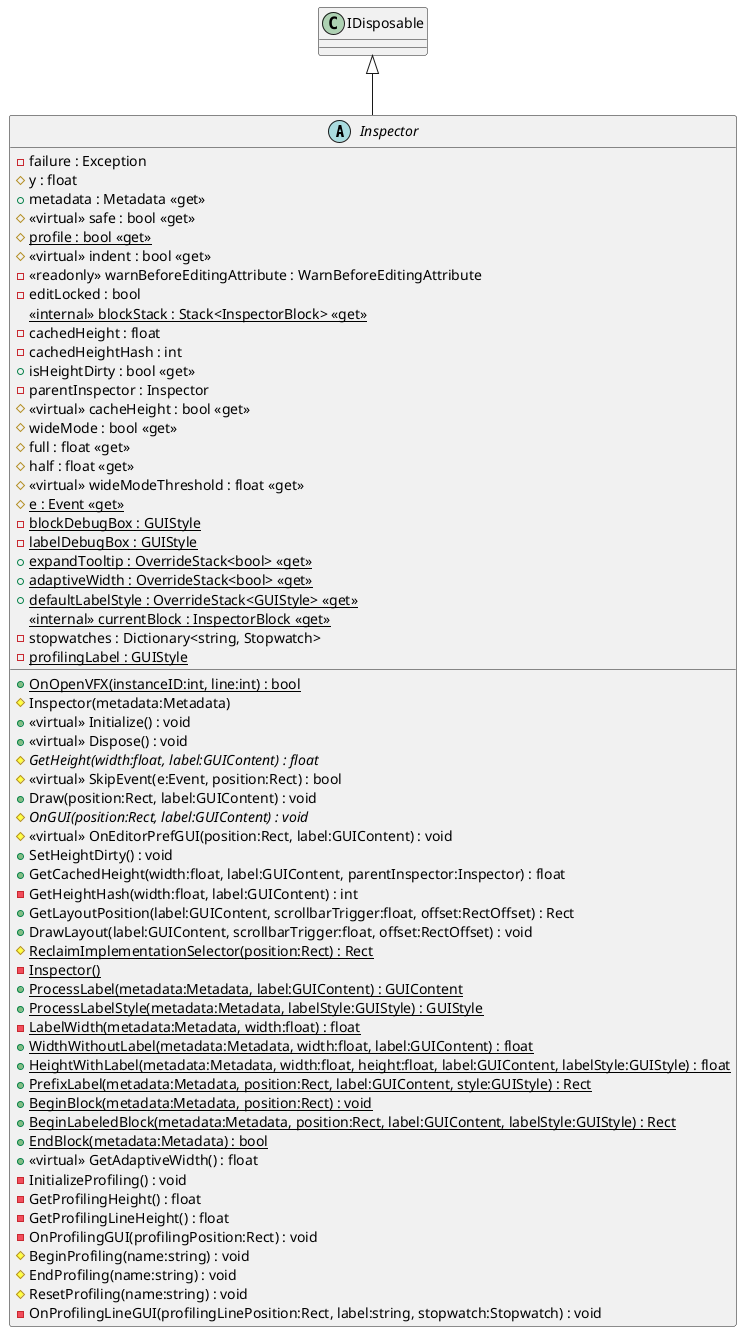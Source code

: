 @startuml
abstract class Inspector {
    + {static} OnOpenVFX(instanceID:int, line:int) : bool
    # Inspector(metadata:Metadata)
    + <<virtual>> Initialize() : void
    - failure : Exception
    # y : float
    + metadata : Metadata <<get>>
    # <<virtual>> safe : bool <<get>>
    # {static} profile : bool <<get>>
    # <<virtual>> indent : bool <<get>>
    + <<virtual>> Dispose() : void
    # {abstract} GetHeight(width:float, label:GUIContent) : float
    - <<readonly>> warnBeforeEditingAttribute : WarnBeforeEditingAttribute
    - editLocked : bool
    # <<virtual>> SkipEvent(e:Event, position:Rect) : bool
    + Draw(position:Rect, label:GUIContent) : void
    # {abstract} OnGUI(position:Rect, label:GUIContent) : void
    # <<virtual>> OnEditorPrefGUI(position:Rect, label:GUIContent) : void
    <<internal>> {static} blockStack : Stack<InspectorBlock> <<get>>
    - cachedHeight : float
    - cachedHeightHash : int
    + isHeightDirty : bool <<get>>
    - parentInspector : Inspector
    # <<virtual>> cacheHeight : bool <<get>>
    + SetHeightDirty() : void
    + GetCachedHeight(width:float, label:GUIContent, parentInspector:Inspector) : float
    - GetHeightHash(width:float, label:GUIContent) : int
    # wideMode : bool <<get>>
    # full : float <<get>>
    # half : float <<get>>
    # <<virtual>> wideModeThreshold : float <<get>>
    + GetLayoutPosition(label:GUIContent, scrollbarTrigger:float, offset:RectOffset) : Rect
    + DrawLayout(label:GUIContent, scrollbarTrigger:float, offset:RectOffset) : void
    # {static} e : Event <<get>>
    # {static} ReclaimImplementationSelector(position:Rect) : Rect
    - {static} blockDebugBox : GUIStyle
    - {static} labelDebugBox : GUIStyle
    {static} - Inspector()
    + {static} expandTooltip : OverrideStack<bool> <<get>>
    + {static} adaptiveWidth : OverrideStack<bool> <<get>>
    + {static} defaultLabelStyle : OverrideStack<GUIStyle> <<get>>
    + {static} ProcessLabel(metadata:Metadata, label:GUIContent) : GUIContent
    + {static} ProcessLabelStyle(metadata:Metadata, labelStyle:GUIStyle) : GUIStyle
    - {static} LabelWidth(metadata:Metadata, width:float) : float
    + {static} WidthWithoutLabel(metadata:Metadata, width:float, label:GUIContent) : float
    + {static} HeightWithLabel(metadata:Metadata, width:float, height:float, label:GUIContent, labelStyle:GUIStyle) : float
    + {static} PrefixLabel(metadata:Metadata, position:Rect, label:GUIContent, style:GUIStyle) : Rect
    + {static} BeginBlock(metadata:Metadata, position:Rect) : void
    + {static} BeginLabeledBlock(metadata:Metadata, position:Rect, label:GUIContent, labelStyle:GUIStyle) : Rect
    <<internal>> {static} currentBlock : InspectorBlock <<get>>
    + {static} EndBlock(metadata:Metadata) : bool
    + <<virtual>> GetAdaptiveWidth() : float
    - stopwatches : Dictionary<string, Stopwatch>
    - InitializeProfiling() : void
    - {static} profilingLabel : GUIStyle
    - GetProfilingHeight() : float
    - GetProfilingLineHeight() : float
    - OnProfilingGUI(profilingPosition:Rect) : void
    # BeginProfiling(name:string) : void
    # EndProfiling(name:string) : void
    # ResetProfiling(name:string) : void
    - OnProfilingLineGUI(profilingLinePosition:Rect, label:string, stopwatch:Stopwatch) : void
}
IDisposable <|-- Inspector
@enduml
